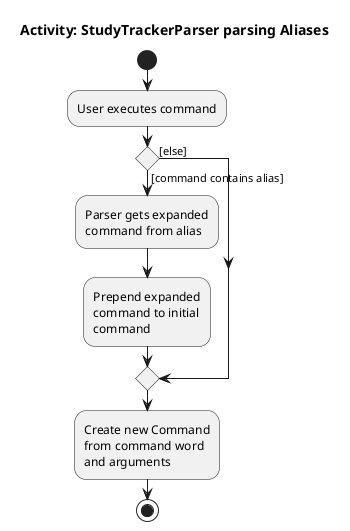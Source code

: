 @startuml
title Activity: StudyTrackerParser parsing Aliases

start
:User executes command;

'Since the beta syntax does not support placing the condition outside the
'diamond we place it as the true branch instead.

if () then ([command contains alias])
    :Parser gets expanded
    command from alias;
    :Prepend expanded
    command to initial
    command;
else ([else])
endif

:Create new Command
from command word
and arguments;

stop
@enduml
